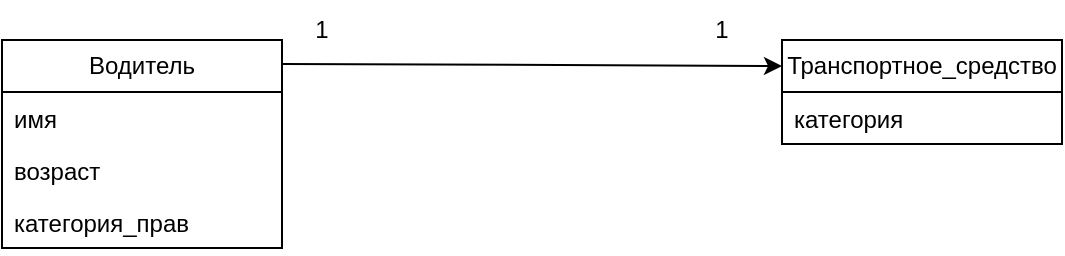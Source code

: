 <mxfile version="24.8.0">
  <diagram name="Страница — 1" id="vGt7lR4B85I-PkY_psKx">
    <mxGraphModel dx="1364" dy="793" grid="1" gridSize="10" guides="1" tooltips="1" connect="1" arrows="1" fold="1" page="1" pageScale="1" pageWidth="827" pageHeight="1169" math="0" shadow="0">
      <root>
        <mxCell id="0" />
        <mxCell id="1" parent="0" />
        <mxCell id="NVqmUvnz8swRxxiXP63p-1" value="Водитель" style="swimlane;fontStyle=0;childLayout=stackLayout;horizontal=1;startSize=26;fillColor=none;horizontalStack=0;resizeParent=1;resizeParentMax=0;resizeLast=0;collapsible=1;marginBottom=0;whiteSpace=wrap;html=1;" vertex="1" parent="1">
          <mxGeometry x="70" y="160" width="140" height="104" as="geometry" />
        </mxCell>
        <mxCell id="NVqmUvnz8swRxxiXP63p-2" value="имя" style="text;strokeColor=none;fillColor=none;align=left;verticalAlign=top;spacingLeft=4;spacingRight=4;overflow=hidden;rotatable=0;points=[[0,0.5],[1,0.5]];portConstraint=eastwest;whiteSpace=wrap;html=1;" vertex="1" parent="NVqmUvnz8swRxxiXP63p-1">
          <mxGeometry y="26" width="140" height="26" as="geometry" />
        </mxCell>
        <mxCell id="NVqmUvnz8swRxxiXP63p-3" value="возраст" style="text;strokeColor=none;fillColor=none;align=left;verticalAlign=top;spacingLeft=4;spacingRight=4;overflow=hidden;rotatable=0;points=[[0,0.5],[1,0.5]];portConstraint=eastwest;whiteSpace=wrap;html=1;" vertex="1" parent="NVqmUvnz8swRxxiXP63p-1">
          <mxGeometry y="52" width="140" height="26" as="geometry" />
        </mxCell>
        <mxCell id="NVqmUvnz8swRxxiXP63p-4" value="категория_прав" style="text;strokeColor=none;fillColor=none;align=left;verticalAlign=top;spacingLeft=4;spacingRight=4;overflow=hidden;rotatable=0;points=[[0,0.5],[1,0.5]];portConstraint=eastwest;whiteSpace=wrap;html=1;" vertex="1" parent="NVqmUvnz8swRxxiXP63p-1">
          <mxGeometry y="78" width="140" height="26" as="geometry" />
        </mxCell>
        <mxCell id="NVqmUvnz8swRxxiXP63p-9" value="Транспортное_средство" style="swimlane;fontStyle=0;childLayout=stackLayout;horizontal=1;startSize=26;fillColor=none;horizontalStack=0;resizeParent=1;resizeParentMax=0;resizeLast=0;collapsible=1;marginBottom=0;whiteSpace=wrap;html=1;" vertex="1" parent="1">
          <mxGeometry x="460" y="160" width="140" height="52" as="geometry" />
        </mxCell>
        <mxCell id="NVqmUvnz8swRxxiXP63p-10" value="категория" style="text;strokeColor=none;fillColor=none;align=left;verticalAlign=top;spacingLeft=4;spacingRight=4;overflow=hidden;rotatable=0;points=[[0,0.5],[1,0.5]];portConstraint=eastwest;whiteSpace=wrap;html=1;" vertex="1" parent="NVqmUvnz8swRxxiXP63p-9">
          <mxGeometry y="26" width="140" height="26" as="geometry" />
        </mxCell>
        <mxCell id="NVqmUvnz8swRxxiXP63p-13" value="" style="endArrow=classic;html=1;rounded=0;exitX=1;exitY=0.115;exitDx=0;exitDy=0;exitPerimeter=0;entryX=0;entryY=0.25;entryDx=0;entryDy=0;" edge="1" parent="1" source="NVqmUvnz8swRxxiXP63p-1" target="NVqmUvnz8swRxxiXP63p-9">
          <mxGeometry width="50" height="50" relative="1" as="geometry">
            <mxPoint x="390" y="390" as="sourcePoint" />
            <mxPoint x="440" y="340" as="targetPoint" />
          </mxGeometry>
        </mxCell>
        <mxCell id="NVqmUvnz8swRxxiXP63p-14" value="1" style="text;html=1;align=center;verticalAlign=middle;whiteSpace=wrap;rounded=0;" vertex="1" parent="1">
          <mxGeometry x="200" y="140" width="60" height="30" as="geometry" />
        </mxCell>
        <mxCell id="NVqmUvnz8swRxxiXP63p-15" value="1" style="text;html=1;align=center;verticalAlign=middle;whiteSpace=wrap;rounded=0;" vertex="1" parent="1">
          <mxGeometry x="400" y="140" width="60" height="30" as="geometry" />
        </mxCell>
      </root>
    </mxGraphModel>
  </diagram>
</mxfile>
